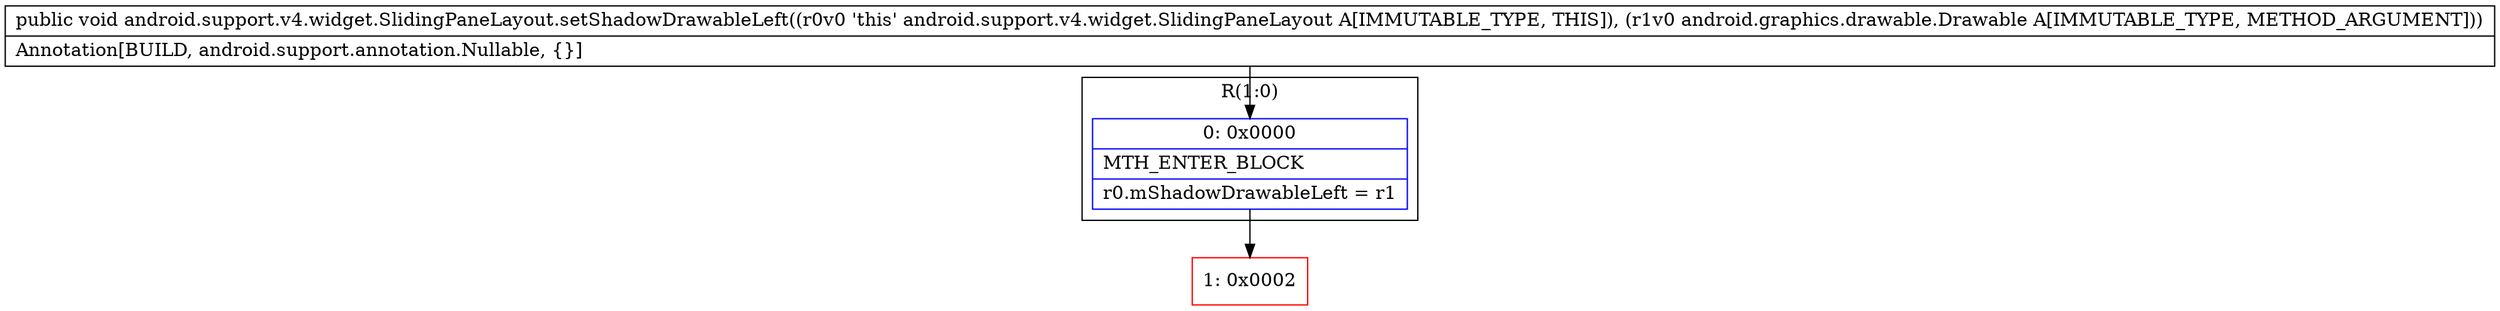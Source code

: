 digraph "CFG forandroid.support.v4.widget.SlidingPaneLayout.setShadowDrawableLeft(Landroid\/graphics\/drawable\/Drawable;)V" {
subgraph cluster_Region_2038683194 {
label = "R(1:0)";
node [shape=record,color=blue];
Node_0 [shape=record,label="{0\:\ 0x0000|MTH_ENTER_BLOCK\l|r0.mShadowDrawableLeft = r1\l}"];
}
Node_1 [shape=record,color=red,label="{1\:\ 0x0002}"];
MethodNode[shape=record,label="{public void android.support.v4.widget.SlidingPaneLayout.setShadowDrawableLeft((r0v0 'this' android.support.v4.widget.SlidingPaneLayout A[IMMUTABLE_TYPE, THIS]), (r1v0 android.graphics.drawable.Drawable A[IMMUTABLE_TYPE, METHOD_ARGUMENT]))  | Annotation[BUILD, android.support.annotation.Nullable, \{\}]\l}"];
MethodNode -> Node_0;
Node_0 -> Node_1;
}

